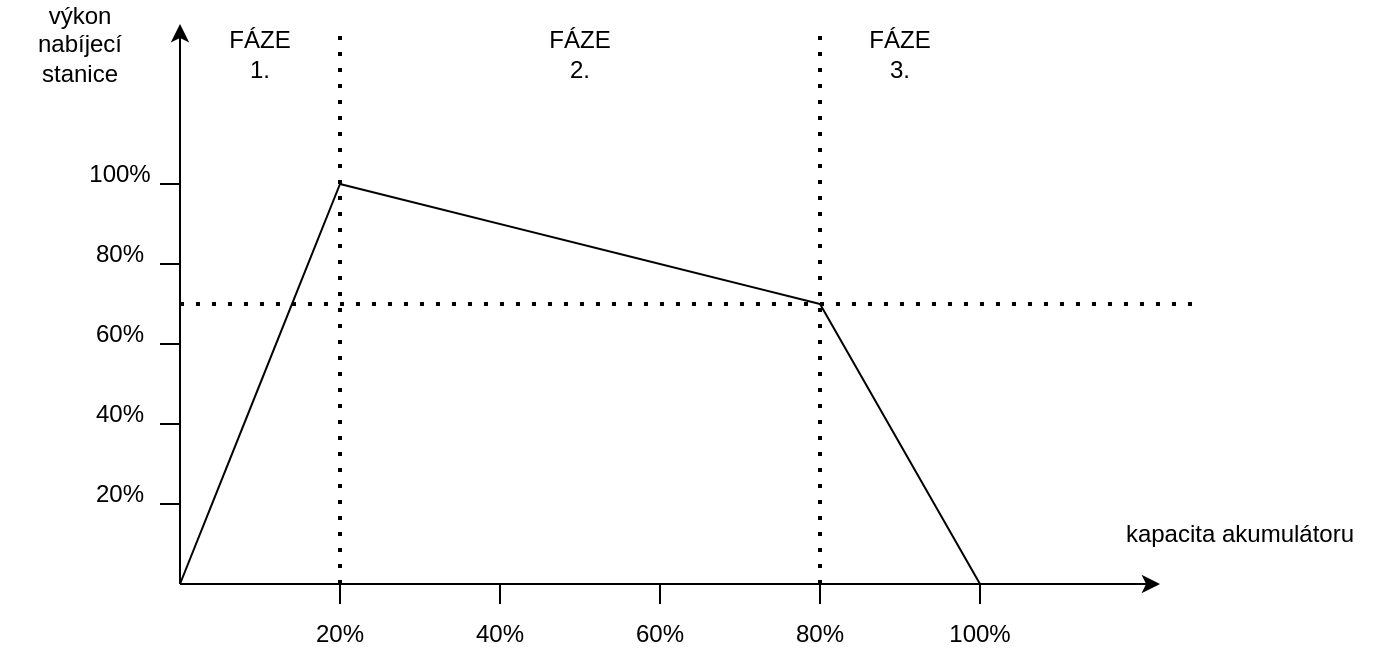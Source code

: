 <mxfile version="25.0.0">
  <diagram name="Page-1" id="j8wKuOuOGPxO0gc8UMmm">
    <mxGraphModel dx="943" dy="546" grid="1" gridSize="10" guides="1" tooltips="1" connect="1" arrows="1" fold="1" page="1" pageScale="1" pageWidth="850" pageHeight="1100" math="0" shadow="0">
      <root>
        <mxCell id="0" />
        <mxCell id="1" parent="0" />
        <mxCell id="3_no7Ujz0-LbJUUWkVMU-1" value="" style="endArrow=none;html=1;rounded=0;" edge="1" parent="1">
          <mxGeometry width="50" height="50" relative="1" as="geometry">
            <mxPoint x="150" y="440" as="sourcePoint" />
            <mxPoint x="160" y="440" as="targetPoint" />
          </mxGeometry>
        </mxCell>
        <mxCell id="3_no7Ujz0-LbJUUWkVMU-2" value="" style="endArrow=none;html=1;rounded=0;" edge="1" parent="1">
          <mxGeometry width="50" height="50" relative="1" as="geometry">
            <mxPoint x="150" y="400" as="sourcePoint" />
            <mxPoint x="160" y="400" as="targetPoint" />
          </mxGeometry>
        </mxCell>
        <mxCell id="3_no7Ujz0-LbJUUWkVMU-3" value="" style="endArrow=none;html=1;rounded=0;" edge="1" parent="1">
          <mxGeometry width="50" height="50" relative="1" as="geometry">
            <mxPoint x="150" y="360" as="sourcePoint" />
            <mxPoint x="160" y="360" as="targetPoint" />
          </mxGeometry>
        </mxCell>
        <mxCell id="3_no7Ujz0-LbJUUWkVMU-4" value="" style="endArrow=none;html=1;rounded=0;" edge="1" parent="1">
          <mxGeometry width="50" height="50" relative="1" as="geometry">
            <mxPoint x="150" y="320" as="sourcePoint" />
            <mxPoint x="160" y="320" as="targetPoint" />
          </mxGeometry>
        </mxCell>
        <mxCell id="3_no7Ujz0-LbJUUWkVMU-5" value="" style="endArrow=none;html=1;rounded=0;" edge="1" parent="1">
          <mxGeometry width="50" height="50" relative="1" as="geometry">
            <mxPoint x="150" y="280" as="sourcePoint" />
            <mxPoint x="160" y="280" as="targetPoint" />
          </mxGeometry>
        </mxCell>
        <mxCell id="3_no7Ujz0-LbJUUWkVMU-6" value="" style="endArrow=none;html=1;rounded=0;" edge="1" parent="1">
          <mxGeometry width="50" height="50" relative="1" as="geometry">
            <mxPoint x="240" y="490" as="sourcePoint" />
            <mxPoint x="240" y="480" as="targetPoint" />
          </mxGeometry>
        </mxCell>
        <mxCell id="3_no7Ujz0-LbJUUWkVMU-7" value="" style="endArrow=none;html=1;rounded=0;" edge="1" parent="1">
          <mxGeometry width="50" height="50" relative="1" as="geometry">
            <mxPoint x="320" y="490" as="sourcePoint" />
            <mxPoint x="320" y="480" as="targetPoint" />
          </mxGeometry>
        </mxCell>
        <mxCell id="3_no7Ujz0-LbJUUWkVMU-8" value="" style="endArrow=none;html=1;rounded=0;" edge="1" parent="1">
          <mxGeometry width="50" height="50" relative="1" as="geometry">
            <mxPoint x="400" y="490" as="sourcePoint" />
            <mxPoint x="400" y="480" as="targetPoint" />
          </mxGeometry>
        </mxCell>
        <mxCell id="3_no7Ujz0-LbJUUWkVMU-9" value="" style="endArrow=none;html=1;rounded=0;" edge="1" parent="1">
          <mxGeometry width="50" height="50" relative="1" as="geometry">
            <mxPoint x="480" y="490" as="sourcePoint" />
            <mxPoint x="480" y="480" as="targetPoint" />
          </mxGeometry>
        </mxCell>
        <mxCell id="3_no7Ujz0-LbJUUWkVMU-10" value="" style="endArrow=none;html=1;rounded=0;" edge="1" parent="1">
          <mxGeometry width="50" height="50" relative="1" as="geometry">
            <mxPoint x="560" y="490" as="sourcePoint" />
            <mxPoint x="560" y="480" as="targetPoint" />
          </mxGeometry>
        </mxCell>
        <mxCell id="3_no7Ujz0-LbJUUWkVMU-11" value="20%" style="text;html=1;align=center;verticalAlign=middle;whiteSpace=wrap;rounded=0;" vertex="1" parent="1">
          <mxGeometry x="210" y="490" width="60" height="30" as="geometry" />
        </mxCell>
        <mxCell id="3_no7Ujz0-LbJUUWkVMU-12" value="40%" style="text;html=1;align=center;verticalAlign=middle;whiteSpace=wrap;rounded=0;" vertex="1" parent="1">
          <mxGeometry x="290" y="490" width="60" height="30" as="geometry" />
        </mxCell>
        <mxCell id="3_no7Ujz0-LbJUUWkVMU-13" value="&lt;div&gt;60%&lt;/div&gt;" style="text;html=1;align=center;verticalAlign=middle;whiteSpace=wrap;rounded=0;" vertex="1" parent="1">
          <mxGeometry x="370" y="490" width="60" height="30" as="geometry" />
        </mxCell>
        <mxCell id="3_no7Ujz0-LbJUUWkVMU-14" value="80%" style="text;html=1;align=center;verticalAlign=middle;whiteSpace=wrap;rounded=0;" vertex="1" parent="1">
          <mxGeometry x="450" y="490" width="60" height="30" as="geometry" />
        </mxCell>
        <mxCell id="3_no7Ujz0-LbJUUWkVMU-15" value="100%" style="text;html=1;align=center;verticalAlign=middle;whiteSpace=wrap;rounded=0;" vertex="1" parent="1">
          <mxGeometry x="530" y="490" width="60" height="30" as="geometry" />
        </mxCell>
        <mxCell id="3_no7Ujz0-LbJUUWkVMU-16" value="" style="endArrow=none;html=1;rounded=0;" edge="1" parent="1">
          <mxGeometry width="50" height="50" relative="1" as="geometry">
            <mxPoint x="160" y="480" as="sourcePoint" />
            <mxPoint x="240" y="280" as="targetPoint" />
          </mxGeometry>
        </mxCell>
        <mxCell id="3_no7Ujz0-LbJUUWkVMU-17" value="" style="endArrow=none;html=1;rounded=0;" edge="1" parent="1">
          <mxGeometry width="50" height="50" relative="1" as="geometry">
            <mxPoint x="560" y="480" as="sourcePoint" />
            <mxPoint x="480" y="340" as="targetPoint" />
          </mxGeometry>
        </mxCell>
        <mxCell id="3_no7Ujz0-LbJUUWkVMU-18" value="" style="endArrow=none;html=1;rounded=0;" edge="1" parent="1">
          <mxGeometry width="50" height="50" relative="1" as="geometry">
            <mxPoint x="240" y="280" as="sourcePoint" />
            <mxPoint x="480" y="340" as="targetPoint" />
          </mxGeometry>
        </mxCell>
        <mxCell id="3_no7Ujz0-LbJUUWkVMU-19" value="" style="endArrow=none;dashed=1;html=1;dashPattern=1 3;strokeWidth=2;rounded=0;" edge="1" parent="1">
          <mxGeometry width="50" height="50" relative="1" as="geometry">
            <mxPoint x="240" y="480" as="sourcePoint" />
            <mxPoint x="240" y="200" as="targetPoint" />
          </mxGeometry>
        </mxCell>
        <mxCell id="3_no7Ujz0-LbJUUWkVMU-20" value="" style="endArrow=none;dashed=1;html=1;dashPattern=1 3;strokeWidth=2;rounded=0;" edge="1" parent="1">
          <mxGeometry width="50" height="50" relative="1" as="geometry">
            <mxPoint x="480" y="480" as="sourcePoint" />
            <mxPoint x="480" y="200" as="targetPoint" />
          </mxGeometry>
        </mxCell>
        <mxCell id="3_no7Ujz0-LbJUUWkVMU-21" value="100%" style="text;html=1;align=center;verticalAlign=middle;whiteSpace=wrap;rounded=0;" vertex="1" parent="1">
          <mxGeometry x="100" y="260" width="60" height="30" as="geometry" />
        </mxCell>
        <mxCell id="3_no7Ujz0-LbJUUWkVMU-22" value="80%" style="text;html=1;align=center;verticalAlign=middle;whiteSpace=wrap;rounded=0;" vertex="1" parent="1">
          <mxGeometry x="100" y="300" width="60" height="30" as="geometry" />
        </mxCell>
        <mxCell id="3_no7Ujz0-LbJUUWkVMU-23" value="&lt;div&gt;60%&lt;/div&gt;" style="text;html=1;align=center;verticalAlign=middle;whiteSpace=wrap;rounded=0;" vertex="1" parent="1">
          <mxGeometry x="100" y="340" width="60" height="30" as="geometry" />
        </mxCell>
        <mxCell id="3_no7Ujz0-LbJUUWkVMU-24" value="40%" style="text;html=1;align=center;verticalAlign=middle;whiteSpace=wrap;rounded=0;" vertex="1" parent="1">
          <mxGeometry x="100" y="380" width="60" height="30" as="geometry" />
        </mxCell>
        <mxCell id="3_no7Ujz0-LbJUUWkVMU-25" value="20%" style="text;html=1;align=center;verticalAlign=middle;whiteSpace=wrap;rounded=0;" vertex="1" parent="1">
          <mxGeometry x="100" y="420" width="60" height="30" as="geometry" />
        </mxCell>
        <mxCell id="3_no7Ujz0-LbJUUWkVMU-26" value="" style="endArrow=classic;html=1;rounded=0;" edge="1" parent="1">
          <mxGeometry width="50" height="50" relative="1" as="geometry">
            <mxPoint x="160" y="480" as="sourcePoint" />
            <mxPoint x="650" y="480" as="targetPoint" />
          </mxGeometry>
        </mxCell>
        <mxCell id="3_no7Ujz0-LbJUUWkVMU-27" value="&lt;div&gt;kapacita akumulátoru&lt;br&gt;&lt;/div&gt;" style="text;html=1;align=center;verticalAlign=middle;whiteSpace=wrap;rounded=0;" vertex="1" parent="1">
          <mxGeometry x="620" y="440" width="140" height="30" as="geometry" />
        </mxCell>
        <mxCell id="3_no7Ujz0-LbJUUWkVMU-28" value="" style="endArrow=classic;html=1;rounded=0;" edge="1" parent="1">
          <mxGeometry width="50" height="50" relative="1" as="geometry">
            <mxPoint x="160" y="480" as="sourcePoint" />
            <mxPoint x="160" y="200" as="targetPoint" />
          </mxGeometry>
        </mxCell>
        <mxCell id="3_no7Ujz0-LbJUUWkVMU-29" value="&lt;div&gt;výkon&lt;/div&gt;&lt;div&gt;nabíjecí&lt;/div&gt;&lt;div&gt;stanice&lt;br&gt;&lt;/div&gt;" style="text;html=1;align=center;verticalAlign=middle;whiteSpace=wrap;rounded=0;" vertex="1" parent="1">
          <mxGeometry x="70" y="190" width="80" height="40" as="geometry" />
        </mxCell>
        <mxCell id="3_no7Ujz0-LbJUUWkVMU-30" value="&lt;div&gt;FÁZE&lt;/div&gt;&lt;div&gt;1.&lt;br&gt;&lt;/div&gt;" style="text;html=1;align=center;verticalAlign=middle;whiteSpace=wrap;rounded=0;" vertex="1" parent="1">
          <mxGeometry x="170" y="200" width="60" height="30" as="geometry" />
        </mxCell>
        <mxCell id="3_no7Ujz0-LbJUUWkVMU-31" value="&lt;div&gt;FÁZE&lt;/div&gt;&lt;div&gt;2.&lt;br&gt;&lt;/div&gt;" style="text;html=1;align=center;verticalAlign=middle;whiteSpace=wrap;rounded=0;" vertex="1" parent="1">
          <mxGeometry x="330" y="200" width="60" height="30" as="geometry" />
        </mxCell>
        <mxCell id="3_no7Ujz0-LbJUUWkVMU-32" value="&lt;div&gt;FÁZE&lt;/div&gt;&lt;div&gt;3.&lt;br&gt;&lt;/div&gt;" style="text;html=1;align=center;verticalAlign=middle;whiteSpace=wrap;rounded=0;" vertex="1" parent="1">
          <mxGeometry x="490" y="200" width="60" height="30" as="geometry" />
        </mxCell>
        <mxCell id="3_no7Ujz0-LbJUUWkVMU-33" value="" style="endArrow=none;dashed=1;html=1;dashPattern=1 3;strokeWidth=2;rounded=0;" edge="1" parent="1">
          <mxGeometry width="50" height="50" relative="1" as="geometry">
            <mxPoint x="160" y="340" as="sourcePoint" />
            <mxPoint x="670" y="340" as="targetPoint" />
          </mxGeometry>
        </mxCell>
      </root>
    </mxGraphModel>
  </diagram>
</mxfile>
